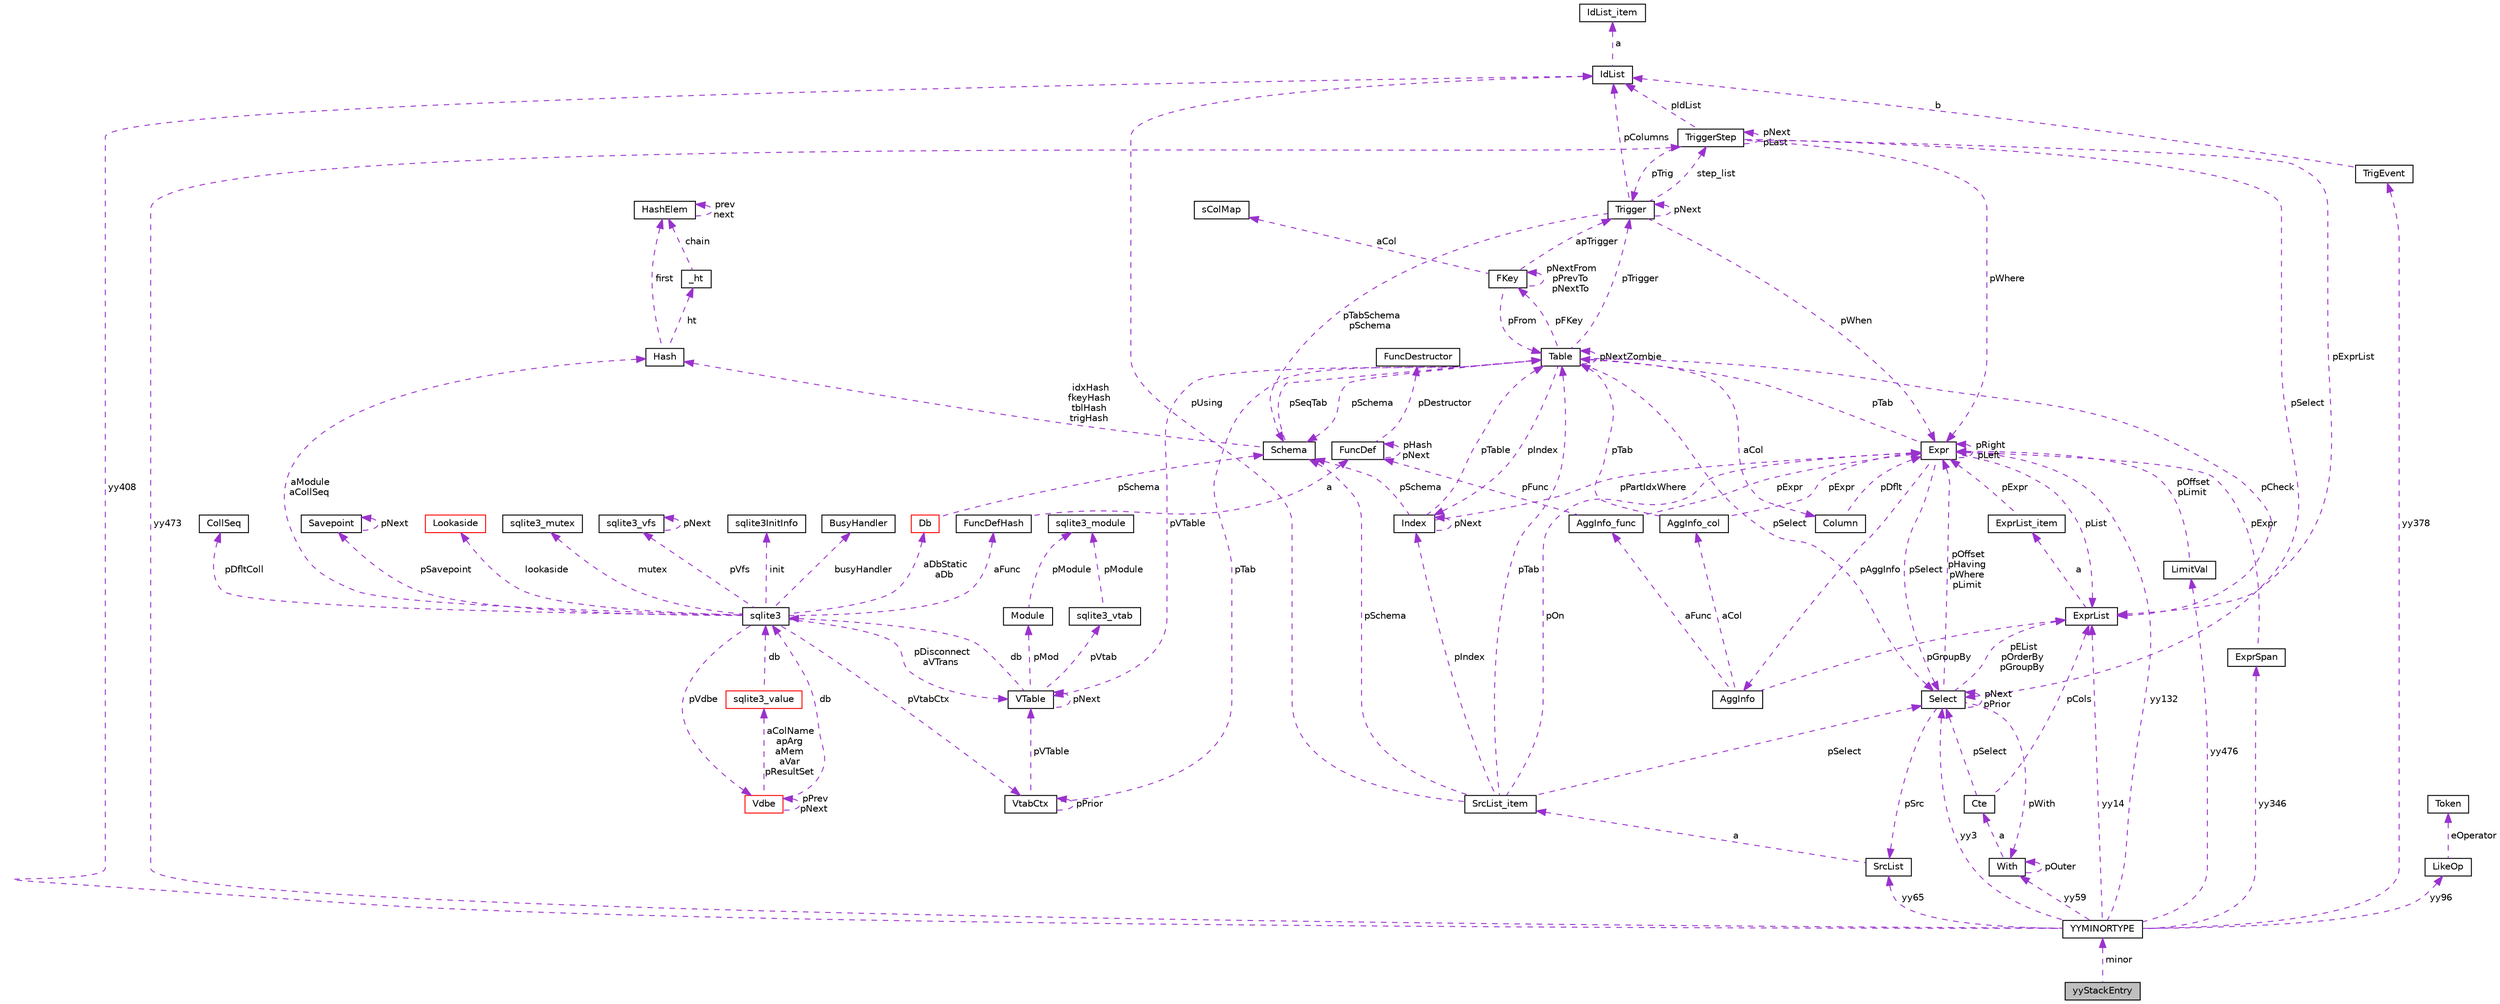 digraph "yyStackEntry"
{
  edge [fontname="Helvetica",fontsize="10",labelfontname="Helvetica",labelfontsize="10"];
  node [fontname="Helvetica",fontsize="10",shape=record];
  Node1 [label="yyStackEntry",height=0.2,width=0.4,color="black", fillcolor="grey75", style="filled", fontcolor="black"];
  Node2 -> Node1 [dir="back",color="darkorchid3",fontsize="10",style="dashed",label=" minor" ,fontname="Helvetica"];
  Node2 [label="YYMINORTYPE",height=0.2,width=0.4,color="black", fillcolor="white", style="filled",URL="$union_y_y_m_i_n_o_r_t_y_p_e.html"];
  Node3 -> Node2 [dir="back",color="darkorchid3",fontsize="10",style="dashed",label=" yy473" ,fontname="Helvetica"];
  Node3 [label="TriggerStep",height=0.2,width=0.4,color="black", fillcolor="white", style="filled",URL="$struct_trigger_step.html"];
  Node3 -> Node3 [dir="back",color="darkorchid3",fontsize="10",style="dashed",label=" pNext\npLast" ,fontname="Helvetica"];
  Node4 -> Node3 [dir="back",color="darkorchid3",fontsize="10",style="dashed",label=" pWhere" ,fontname="Helvetica"];
  Node4 [label="Expr",height=0.2,width=0.4,color="black", fillcolor="white", style="filled",URL="$struct_expr.html"];
  Node5 -> Node4 [dir="back",color="darkorchid3",fontsize="10",style="dashed",label=" pAggInfo" ,fontname="Helvetica"];
  Node5 [label="AggInfo",height=0.2,width=0.4,color="black", fillcolor="white", style="filled",URL="$struct_agg_info.html"];
  Node6 -> Node5 [dir="back",color="darkorchid3",fontsize="10",style="dashed",label=" aCol" ,fontname="Helvetica"];
  Node6 [label="AggInfo_col",height=0.2,width=0.4,color="black", fillcolor="white", style="filled",URL="$struct_agg_info_1_1_agg_info__col.html"];
  Node4 -> Node6 [dir="back",color="darkorchid3",fontsize="10",style="dashed",label=" pExpr" ,fontname="Helvetica"];
  Node7 -> Node6 [dir="back",color="darkorchid3",fontsize="10",style="dashed",label=" pTab" ,fontname="Helvetica"];
  Node7 [label="Table",height=0.2,width=0.4,color="black", fillcolor="white", style="filled",URL="$struct_table.html"];
  Node8 -> Node7 [dir="back",color="darkorchid3",fontsize="10",style="dashed",label=" pSchema" ,fontname="Helvetica"];
  Node8 [label="Schema",height=0.2,width=0.4,color="black", fillcolor="white", style="filled",URL="$struct_schema.html"];
  Node7 -> Node8 [dir="back",color="darkorchid3",fontsize="10",style="dashed",label=" pSeqTab" ,fontname="Helvetica"];
  Node9 -> Node8 [dir="back",color="darkorchid3",fontsize="10",style="dashed",label=" idxHash\nfkeyHash\ntblHash\ntrigHash" ,fontname="Helvetica"];
  Node9 [label="Hash",height=0.2,width=0.4,color="black", fillcolor="white", style="filled",URL="$struct_hash.html"];
  Node10 -> Node9 [dir="back",color="darkorchid3",fontsize="10",style="dashed",label=" ht" ,fontname="Helvetica"];
  Node10 [label="_ht",height=0.2,width=0.4,color="black", fillcolor="white", style="filled",URL="$struct_hash_1_1__ht.html"];
  Node11 -> Node10 [dir="back",color="darkorchid3",fontsize="10",style="dashed",label=" chain" ,fontname="Helvetica"];
  Node11 [label="HashElem",height=0.2,width=0.4,color="black", fillcolor="white", style="filled",URL="$struct_hash_elem.html"];
  Node11 -> Node11 [dir="back",color="darkorchid3",fontsize="10",style="dashed",label=" prev\nnext" ,fontname="Helvetica"];
  Node11 -> Node9 [dir="back",color="darkorchid3",fontsize="10",style="dashed",label=" first" ,fontname="Helvetica"];
  Node12 -> Node7 [dir="back",color="darkorchid3",fontsize="10",style="dashed",label=" aCol" ,fontname="Helvetica"];
  Node12 [label="Column",height=0.2,width=0.4,color="black", fillcolor="white", style="filled",URL="$struct_column.html"];
  Node4 -> Node12 [dir="back",color="darkorchid3",fontsize="10",style="dashed",label=" pDflt" ,fontname="Helvetica"];
  Node13 -> Node7 [dir="back",color="darkorchid3",fontsize="10",style="dashed",label=" pFKey" ,fontname="Helvetica"];
  Node13 [label="FKey",height=0.2,width=0.4,color="black", fillcolor="white", style="filled",URL="$struct_f_key.html"];
  Node14 -> Node13 [dir="back",color="darkorchid3",fontsize="10",style="dashed",label=" aCol" ,fontname="Helvetica"];
  Node14 [label="sColMap",height=0.2,width=0.4,color="black", fillcolor="white", style="filled",URL="$struct_f_key_1_1s_col_map.html"];
  Node13 -> Node13 [dir="back",color="darkorchid3",fontsize="10",style="dashed",label=" pNextFrom\npPrevTo\npNextTo" ,fontname="Helvetica"];
  Node7 -> Node13 [dir="back",color="darkorchid3",fontsize="10",style="dashed",label=" pFrom" ,fontname="Helvetica"];
  Node15 -> Node13 [dir="back",color="darkorchid3",fontsize="10",style="dashed",label=" apTrigger" ,fontname="Helvetica"];
  Node15 [label="Trigger",height=0.2,width=0.4,color="black", fillcolor="white", style="filled",URL="$struct_trigger.html"];
  Node3 -> Node15 [dir="back",color="darkorchid3",fontsize="10",style="dashed",label=" step_list" ,fontname="Helvetica"];
  Node8 -> Node15 [dir="back",color="darkorchid3",fontsize="10",style="dashed",label=" pTabSchema\npSchema" ,fontname="Helvetica"];
  Node4 -> Node15 [dir="back",color="darkorchid3",fontsize="10",style="dashed",label=" pWhen" ,fontname="Helvetica"];
  Node16 -> Node15 [dir="back",color="darkorchid3",fontsize="10",style="dashed",label=" pColumns" ,fontname="Helvetica"];
  Node16 [label="IdList",height=0.2,width=0.4,color="black", fillcolor="white", style="filled",URL="$struct_id_list.html"];
  Node17 -> Node16 [dir="back",color="darkorchid3",fontsize="10",style="dashed",label=" a" ,fontname="Helvetica"];
  Node17 [label="IdList_item",height=0.2,width=0.4,color="black", fillcolor="white", style="filled",URL="$struct_id_list_1_1_id_list__item.html"];
  Node15 -> Node15 [dir="back",color="darkorchid3",fontsize="10",style="dashed",label=" pNext" ,fontname="Helvetica"];
  Node18 -> Node7 [dir="back",color="darkorchid3",fontsize="10",style="dashed",label=" pVTable" ,fontname="Helvetica"];
  Node18 [label="VTable",height=0.2,width=0.4,color="black", fillcolor="white", style="filled",URL="$struct_v_table.html"];
  Node19 -> Node18 [dir="back",color="darkorchid3",fontsize="10",style="dashed",label=" db" ,fontname="Helvetica"];
  Node19 [label="sqlite3",height=0.2,width=0.4,color="black", fillcolor="white", style="filled",URL="$structsqlite3.html"];
  Node20 -> Node19 [dir="back",color="darkorchid3",fontsize="10",style="dashed",label=" pVdbe" ,fontname="Helvetica"];
  Node20 [label="Vdbe",height=0.2,width=0.4,color="red", fillcolor="white", style="filled",URL="$struct_vdbe.html"];
  Node20 -> Node20 [dir="back",color="darkorchid3",fontsize="10",style="dashed",label=" pPrev\npNext" ,fontname="Helvetica"];
  Node21 -> Node20 [dir="back",color="darkorchid3",fontsize="10",style="dashed",label=" aColName\napArg\naMem\naVar\npResultSet" ,fontname="Helvetica"];
  Node21 [label="sqlite3_value",height=0.2,width=0.4,color="red", fillcolor="white", style="filled",URL="$struct_mem.html"];
  Node19 -> Node21 [dir="back",color="darkorchid3",fontsize="10",style="dashed",label=" db" ,fontname="Helvetica"];
  Node19 -> Node20 [dir="back",color="darkorchid3",fontsize="10",style="dashed",label=" db" ,fontname="Helvetica"];
  Node22 -> Node19 [dir="back",color="darkorchid3",fontsize="10",style="dashed",label=" pSavepoint" ,fontname="Helvetica"];
  Node22 [label="Savepoint",height=0.2,width=0.4,color="black", fillcolor="white", style="filled",URL="$struct_savepoint.html"];
  Node22 -> Node22 [dir="back",color="darkorchid3",fontsize="10",style="dashed",label=" pNext" ,fontname="Helvetica"];
  Node23 -> Node19 [dir="back",color="darkorchid3",fontsize="10",style="dashed",label=" aFunc" ,fontname="Helvetica"];
  Node23 [label="FuncDefHash",height=0.2,width=0.4,color="black", fillcolor="white", style="filled",URL="$struct_func_def_hash.html"];
  Node24 -> Node23 [dir="back",color="darkorchid3",fontsize="10",style="dashed",label=" a" ,fontname="Helvetica"];
  Node24 [label="FuncDef",height=0.2,width=0.4,color="black", fillcolor="white", style="filled",URL="$struct_func_def.html"];
  Node25 -> Node24 [dir="back",color="darkorchid3",fontsize="10",style="dashed",label=" pDestructor" ,fontname="Helvetica"];
  Node25 [label="FuncDestructor",height=0.2,width=0.4,color="black", fillcolor="white", style="filled",URL="$struct_func_destructor.html"];
  Node24 -> Node24 [dir="back",color="darkorchid3",fontsize="10",style="dashed",label=" pHash\npNext" ,fontname="Helvetica"];
  Node26 -> Node19 [dir="back",color="darkorchid3",fontsize="10",style="dashed",label=" lookaside" ,fontname="Helvetica"];
  Node26 [label="Lookaside",height=0.2,width=0.4,color="red", fillcolor="white", style="filled",URL="$struct_lookaside.html"];
  Node27 -> Node19 [dir="back",color="darkorchid3",fontsize="10",style="dashed",label=" mutex" ,fontname="Helvetica"];
  Node27 [label="sqlite3_mutex",height=0.2,width=0.4,color="black", fillcolor="white", style="filled",URL="$structsqlite3__mutex.html"];
  Node28 -> Node19 [dir="back",color="darkorchid3",fontsize="10",style="dashed",label=" pVfs" ,fontname="Helvetica"];
  Node28 [label="sqlite3_vfs",height=0.2,width=0.4,color="black", fillcolor="white", style="filled",URL="$structsqlite3__vfs.html"];
  Node28 -> Node28 [dir="back",color="darkorchid3",fontsize="10",style="dashed",label=" pNext" ,fontname="Helvetica"];
  Node29 -> Node19 [dir="back",color="darkorchid3",fontsize="10",style="dashed",label=" init" ,fontname="Helvetica"];
  Node29 [label="sqlite3InitInfo",height=0.2,width=0.4,color="black", fillcolor="white", style="filled",URL="$structsqlite3_1_1sqlite3_init_info.html"];
  Node30 -> Node19 [dir="back",color="darkorchid3",fontsize="10",style="dashed",label=" busyHandler" ,fontname="Helvetica"];
  Node30 [label="BusyHandler",height=0.2,width=0.4,color="black", fillcolor="white", style="filled",URL="$struct_busy_handler.html"];
  Node31 -> Node19 [dir="back",color="darkorchid3",fontsize="10",style="dashed",label=" pVtabCtx" ,fontname="Helvetica"];
  Node31 [label="VtabCtx",height=0.2,width=0.4,color="black", fillcolor="white", style="filled",URL="$struct_vtab_ctx.html"];
  Node31 -> Node31 [dir="back",color="darkorchid3",fontsize="10",style="dashed",label=" pPrior" ,fontname="Helvetica"];
  Node18 -> Node31 [dir="back",color="darkorchid3",fontsize="10",style="dashed",label=" pVTable" ,fontname="Helvetica"];
  Node7 -> Node31 [dir="back",color="darkorchid3",fontsize="10",style="dashed",label=" pTab" ,fontname="Helvetica"];
  Node32 -> Node19 [dir="back",color="darkorchid3",fontsize="10",style="dashed",label=" pDfltColl" ,fontname="Helvetica"];
  Node32 [label="CollSeq",height=0.2,width=0.4,color="black", fillcolor="white", style="filled",URL="$struct_coll_seq.html"];
  Node18 -> Node19 [dir="back",color="darkorchid3",fontsize="10",style="dashed",label=" pDisconnect\naVTrans" ,fontname="Helvetica"];
  Node33 -> Node19 [dir="back",color="darkorchid3",fontsize="10",style="dashed",label=" aDbStatic\naDb" ,fontname="Helvetica"];
  Node33 [label="Db",height=0.2,width=0.4,color="red", fillcolor="white", style="filled",URL="$struct_db.html"];
  Node8 -> Node33 [dir="back",color="darkorchid3",fontsize="10",style="dashed",label=" pSchema" ,fontname="Helvetica"];
  Node9 -> Node19 [dir="back",color="darkorchid3",fontsize="10",style="dashed",label=" aModule\naCollSeq" ,fontname="Helvetica"];
  Node18 -> Node18 [dir="back",color="darkorchid3",fontsize="10",style="dashed",label=" pNext" ,fontname="Helvetica"];
  Node34 -> Node18 [dir="back",color="darkorchid3",fontsize="10",style="dashed",label=" pMod" ,fontname="Helvetica"];
  Node34 [label="Module",height=0.2,width=0.4,color="black", fillcolor="white", style="filled",URL="$struct_module.html"];
  Node35 -> Node34 [dir="back",color="darkorchid3",fontsize="10",style="dashed",label=" pModule" ,fontname="Helvetica"];
  Node35 [label="sqlite3_module",height=0.2,width=0.4,color="black", fillcolor="white", style="filled",URL="$structsqlite3__module.html"];
  Node36 -> Node18 [dir="back",color="darkorchid3",fontsize="10",style="dashed",label=" pVtab" ,fontname="Helvetica"];
  Node36 [label="sqlite3_vtab",height=0.2,width=0.4,color="black", fillcolor="white", style="filled",URL="$structsqlite3__vtab.html"];
  Node35 -> Node36 [dir="back",color="darkorchid3",fontsize="10",style="dashed",label=" pModule" ,fontname="Helvetica"];
  Node7 -> Node7 [dir="back",color="darkorchid3",fontsize="10",style="dashed",label=" pNextZombie" ,fontname="Helvetica"];
  Node15 -> Node7 [dir="back",color="darkorchid3",fontsize="10",style="dashed",label=" pTrigger" ,fontname="Helvetica"];
  Node37 -> Node7 [dir="back",color="darkorchid3",fontsize="10",style="dashed",label=" pSelect" ,fontname="Helvetica"];
  Node37 [label="Select",height=0.2,width=0.4,color="black", fillcolor="white", style="filled",URL="$struct_select.html"];
  Node4 -> Node37 [dir="back",color="darkorchid3",fontsize="10",style="dashed",label=" pOffset\npHaving\npWhere\npLimit" ,fontname="Helvetica"];
  Node38 -> Node37 [dir="back",color="darkorchid3",fontsize="10",style="dashed",label=" pWith" ,fontname="Helvetica"];
  Node38 [label="With",height=0.2,width=0.4,color="black", fillcolor="white", style="filled",URL="$struct_with.html"];
  Node39 -> Node38 [dir="back",color="darkorchid3",fontsize="10",style="dashed",label=" a" ,fontname="Helvetica"];
  Node39 [label="Cte",height=0.2,width=0.4,color="black", fillcolor="white", style="filled",URL="$struct_with_1_1_cte.html"];
  Node37 -> Node39 [dir="back",color="darkorchid3",fontsize="10",style="dashed",label=" pSelect" ,fontname="Helvetica"];
  Node40 -> Node39 [dir="back",color="darkorchid3",fontsize="10",style="dashed",label=" pCols" ,fontname="Helvetica"];
  Node40 [label="ExprList",height=0.2,width=0.4,color="black", fillcolor="white", style="filled",URL="$struct_expr_list.html"];
  Node41 -> Node40 [dir="back",color="darkorchid3",fontsize="10",style="dashed",label=" a" ,fontname="Helvetica"];
  Node41 [label="ExprList_item",height=0.2,width=0.4,color="black", fillcolor="white", style="filled",URL="$struct_expr_list_1_1_expr_list__item.html"];
  Node4 -> Node41 [dir="back",color="darkorchid3",fontsize="10",style="dashed",label=" pExpr" ,fontname="Helvetica"];
  Node38 -> Node38 [dir="back",color="darkorchid3",fontsize="10",style="dashed",label=" pOuter" ,fontname="Helvetica"];
  Node37 -> Node37 [dir="back",color="darkorchid3",fontsize="10",style="dashed",label=" pNext\npPrior" ,fontname="Helvetica"];
  Node42 -> Node37 [dir="back",color="darkorchid3",fontsize="10",style="dashed",label=" pSrc" ,fontname="Helvetica"];
  Node42 [label="SrcList",height=0.2,width=0.4,color="black", fillcolor="white", style="filled",URL="$struct_src_list.html"];
  Node43 -> Node42 [dir="back",color="darkorchid3",fontsize="10",style="dashed",label=" a" ,fontname="Helvetica"];
  Node43 [label="SrcList_item",height=0.2,width=0.4,color="black", fillcolor="white", style="filled",URL="$struct_src_list_1_1_src_list__item.html"];
  Node8 -> Node43 [dir="back",color="darkorchid3",fontsize="10",style="dashed",label=" pSchema" ,fontname="Helvetica"];
  Node4 -> Node43 [dir="back",color="darkorchid3",fontsize="10",style="dashed",label=" pOn" ,fontname="Helvetica"];
  Node16 -> Node43 [dir="back",color="darkorchid3",fontsize="10",style="dashed",label=" pUsing" ,fontname="Helvetica"];
  Node7 -> Node43 [dir="back",color="darkorchid3",fontsize="10",style="dashed",label=" pTab" ,fontname="Helvetica"];
  Node37 -> Node43 [dir="back",color="darkorchid3",fontsize="10",style="dashed",label=" pSelect" ,fontname="Helvetica"];
  Node44 -> Node43 [dir="back",color="darkorchid3",fontsize="10",style="dashed",label=" pIndex" ,fontname="Helvetica"];
  Node44 [label="Index",height=0.2,width=0.4,color="black", fillcolor="white", style="filled",URL="$struct_index.html"];
  Node8 -> Node44 [dir="back",color="darkorchid3",fontsize="10",style="dashed",label=" pSchema" ,fontname="Helvetica"];
  Node4 -> Node44 [dir="back",color="darkorchid3",fontsize="10",style="dashed",label=" pPartIdxWhere" ,fontname="Helvetica"];
  Node7 -> Node44 [dir="back",color="darkorchid3",fontsize="10",style="dashed",label=" pTable" ,fontname="Helvetica"];
  Node44 -> Node44 [dir="back",color="darkorchid3",fontsize="10",style="dashed",label=" pNext" ,fontname="Helvetica"];
  Node40 -> Node37 [dir="back",color="darkorchid3",fontsize="10",style="dashed",label=" pEList\npOrderBy\npGroupBy" ,fontname="Helvetica"];
  Node40 -> Node7 [dir="back",color="darkorchid3",fontsize="10",style="dashed",label=" pCheck" ,fontname="Helvetica"];
  Node44 -> Node7 [dir="back",color="darkorchid3",fontsize="10",style="dashed",label=" pIndex" ,fontname="Helvetica"];
  Node45 -> Node5 [dir="back",color="darkorchid3",fontsize="10",style="dashed",label=" aFunc" ,fontname="Helvetica"];
  Node45 [label="AggInfo_func",height=0.2,width=0.4,color="black", fillcolor="white", style="filled",URL="$struct_agg_info_1_1_agg_info__func.html"];
  Node4 -> Node45 [dir="back",color="darkorchid3",fontsize="10",style="dashed",label=" pExpr" ,fontname="Helvetica"];
  Node24 -> Node45 [dir="back",color="darkorchid3",fontsize="10",style="dashed",label=" pFunc" ,fontname="Helvetica"];
  Node40 -> Node5 [dir="back",color="darkorchid3",fontsize="10",style="dashed",label=" pGroupBy" ,fontname="Helvetica"];
  Node4 -> Node4 [dir="back",color="darkorchid3",fontsize="10",style="dashed",label=" pRight\npLeft" ,fontname="Helvetica"];
  Node7 -> Node4 [dir="back",color="darkorchid3",fontsize="10",style="dashed",label=" pTab" ,fontname="Helvetica"];
  Node37 -> Node4 [dir="back",color="darkorchid3",fontsize="10",style="dashed",label=" pSelect" ,fontname="Helvetica"];
  Node40 -> Node4 [dir="back",color="darkorchid3",fontsize="10",style="dashed",label=" pList" ,fontname="Helvetica"];
  Node16 -> Node3 [dir="back",color="darkorchid3",fontsize="10",style="dashed",label=" pIdList" ,fontname="Helvetica"];
  Node37 -> Node3 [dir="back",color="darkorchid3",fontsize="10",style="dashed",label=" pSelect" ,fontname="Helvetica"];
  Node15 -> Node3 [dir="back",color="darkorchid3",fontsize="10",style="dashed",label=" pTrig" ,fontname="Helvetica"];
  Node40 -> Node3 [dir="back",color="darkorchid3",fontsize="10",style="dashed",label=" pExprList" ,fontname="Helvetica"];
  Node4 -> Node2 [dir="back",color="darkorchid3",fontsize="10",style="dashed",label=" yy132" ,fontname="Helvetica"];
  Node46 -> Node2 [dir="back",color="darkorchid3",fontsize="10",style="dashed",label=" yy476" ,fontname="Helvetica"];
  Node46 [label="LimitVal",height=0.2,width=0.4,color="black", fillcolor="white", style="filled",URL="$struct_limit_val.html"];
  Node4 -> Node46 [dir="back",color="darkorchid3",fontsize="10",style="dashed",label=" pOffset\npLimit" ,fontname="Helvetica"];
  Node47 -> Node2 [dir="back",color="darkorchid3",fontsize="10",style="dashed",label=" yy96" ,fontname="Helvetica"];
  Node47 [label="LikeOp",height=0.2,width=0.4,color="black", fillcolor="white", style="filled",URL="$struct_like_op.html"];
  Node48 -> Node47 [dir="back",color="darkorchid3",fontsize="10",style="dashed",label=" eOperator" ,fontname="Helvetica"];
  Node48 [label="Token",height=0.2,width=0.4,color="black", fillcolor="white", style="filled",URL="$struct_token.html"];
  Node16 -> Node2 [dir="back",color="darkorchid3",fontsize="10",style="dashed",label=" yy408" ,fontname="Helvetica"];
  Node38 -> Node2 [dir="back",color="darkorchid3",fontsize="10",style="dashed",label=" yy59" ,fontname="Helvetica"];
  Node49 -> Node2 [dir="back",color="darkorchid3",fontsize="10",style="dashed",label=" yy346" ,fontname="Helvetica"];
  Node49 [label="ExprSpan",height=0.2,width=0.4,color="black", fillcolor="white", style="filled",URL="$struct_expr_span.html"];
  Node4 -> Node49 [dir="back",color="darkorchid3",fontsize="10",style="dashed",label=" pExpr" ,fontname="Helvetica"];
  Node37 -> Node2 [dir="back",color="darkorchid3",fontsize="10",style="dashed",label=" yy3" ,fontname="Helvetica"];
  Node42 -> Node2 [dir="back",color="darkorchid3",fontsize="10",style="dashed",label=" yy65" ,fontname="Helvetica"];
  Node40 -> Node2 [dir="back",color="darkorchid3",fontsize="10",style="dashed",label=" yy14" ,fontname="Helvetica"];
  Node50 -> Node2 [dir="back",color="darkorchid3",fontsize="10",style="dashed",label=" yy378" ,fontname="Helvetica"];
  Node50 [label="TrigEvent",height=0.2,width=0.4,color="black", fillcolor="white", style="filled",URL="$struct_trig_event.html"];
  Node16 -> Node50 [dir="back",color="darkorchid3",fontsize="10",style="dashed",label=" b" ,fontname="Helvetica"];
}
